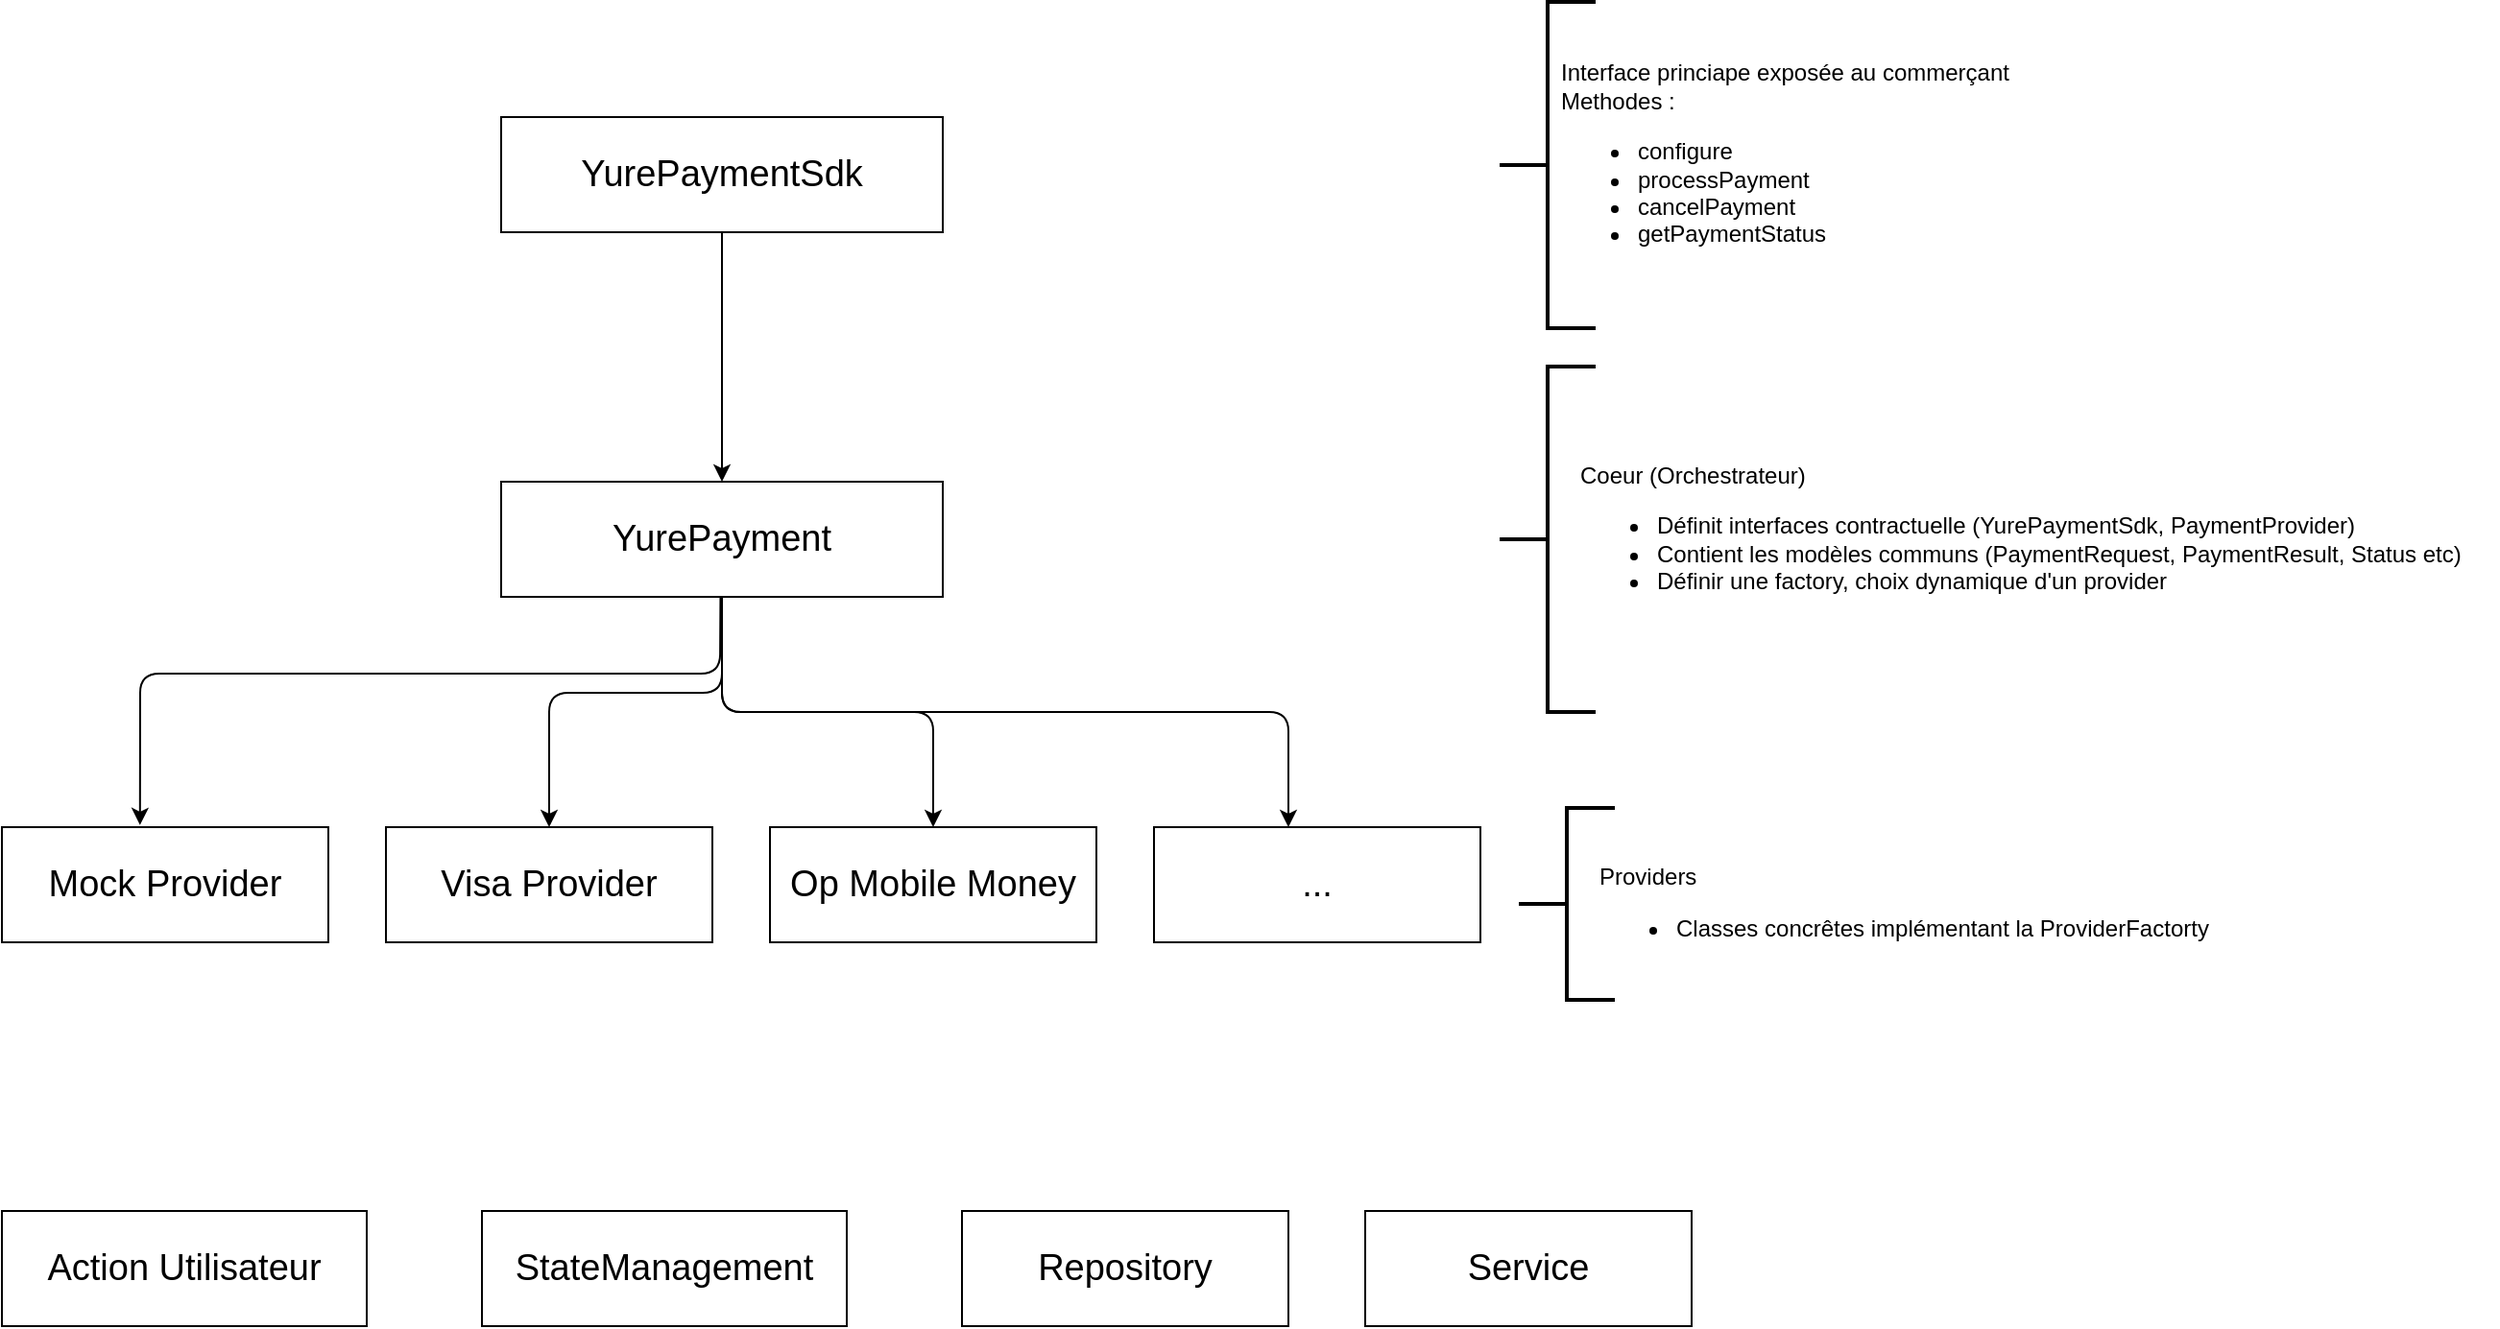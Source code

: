 <mxfile>
    <diagram id="ceSs7nOpFH8Mf7HSvsyP" name="Page-1">
        <mxGraphModel dx="2120" dy="2398" grid="1" gridSize="10" guides="1" tooltips="1" connect="1" arrows="1" fold="1" page="1" pageScale="1" pageWidth="850" pageHeight="1100" math="0" shadow="0">
            <root>
                <mxCell id="0"/>
                <mxCell id="1" parent="0"/>
                <mxCell id="3" value="&lt;font style=&quot;font-size: 19px;&quot;&gt;YurePaymentSdk&lt;/font&gt;" style="rounded=0;whiteSpace=wrap;html=1;" vertex="1" parent="1">
                    <mxGeometry x="-480" y="-970" width="230" height="60" as="geometry"/>
                </mxCell>
                <mxCell id="4" value="&lt;font style=&quot;font-size: 19px;&quot;&gt;YurePayment&lt;/font&gt;" style="rounded=0;whiteSpace=wrap;html=1;" vertex="1" parent="1">
                    <mxGeometry x="-480" y="-780" width="230" height="60" as="geometry"/>
                </mxCell>
                <mxCell id="5" value="&lt;font style=&quot;font-size: 19px;&quot;&gt;Mock Provider&lt;/font&gt;" style="rounded=0;whiteSpace=wrap;html=1;" vertex="1" parent="1">
                    <mxGeometry x="-740" y="-600" width="170" height="60" as="geometry"/>
                </mxCell>
                <mxCell id="6" value="&lt;font style=&quot;font-size: 19px;&quot;&gt;Visa Provider&lt;/font&gt;" style="rounded=0;whiteSpace=wrap;html=1;" vertex="1" parent="1">
                    <mxGeometry x="-540" y="-600" width="170" height="60" as="geometry"/>
                </mxCell>
                <mxCell id="7" value="&lt;span style=&quot;font-size: 19px;&quot;&gt;Op Mobile Money&lt;/span&gt;" style="rounded=0;whiteSpace=wrap;html=1;" vertex="1" parent="1">
                    <mxGeometry x="-340" y="-600" width="170" height="60" as="geometry"/>
                </mxCell>
                <mxCell id="8" value="&lt;font style=&quot;font-size: 19px;&quot;&gt;...&lt;/font&gt;" style="rounded=0;whiteSpace=wrap;html=1;" vertex="1" parent="1">
                    <mxGeometry x="-140" y="-600" width="170" height="60" as="geometry"/>
                </mxCell>
                <mxCell id="10" value="" style="ellipse;whiteSpace=wrap;html=1;align=center;aspect=fixed;fillColor=none;strokeColor=none;resizable=0;perimeter=centerPerimeter;rotatable=0;allowArrows=0;points=[];outlineConnect=1;" vertex="1" parent="1">
                    <mxGeometry x="-260" y="-640" width="10" height="10" as="geometry"/>
                </mxCell>
                <mxCell id="12" value="" style="strokeWidth=2;html=1;shape=mxgraph.flowchart.annotation_2;align=left;labelPosition=right;pointerEvents=1;" vertex="1" parent="1">
                    <mxGeometry x="40" y="-840" width="50" height="180" as="geometry"/>
                </mxCell>
                <mxCell id="13" value="" style="strokeWidth=2;html=1;shape=mxgraph.flowchart.annotation_2;align=left;labelPosition=right;pointerEvents=1;" vertex="1" parent="1">
                    <mxGeometry x="40" y="-1030" width="50" height="170" as="geometry"/>
                </mxCell>
                <mxCell id="14" value="Interface princiape exposée au commerçant&lt;div&gt;Methodes :&amp;nbsp;&lt;/div&gt;&lt;div&gt;&lt;ul&gt;&lt;li&gt;configure&lt;/li&gt;&lt;li&gt;processPayment&lt;/li&gt;&lt;li&gt;cancelPayment&lt;/li&gt;&lt;li&gt;getPaymentStatus&lt;/li&gt;&lt;/ul&gt;&lt;/div&gt;" style="text;html=1;align=left;verticalAlign=middle;resizable=0;points=[];autosize=1;strokeColor=none;fillColor=none;" vertex="1" parent="1">
                    <mxGeometry x="70" y="-1020" width="260" height="150" as="geometry"/>
                </mxCell>
                <mxCell id="15" value="Coeur (Orchestrateur)&lt;div&gt;&lt;ul&gt;&lt;li&gt;Définit interfaces contractuelle (YurePaymentSdk, PaymentProvider)&lt;/li&gt;&lt;li&gt;Contient les modèles communs (PaymentRequest, PaymentResult, Status etc)&lt;/li&gt;&lt;li&gt;Définir une factory, choix dynamique d&#39;un provider&lt;/li&gt;&lt;/ul&gt;&lt;/div&gt;" style="text;html=1;align=left;verticalAlign=middle;resizable=0;points=[];autosize=1;strokeColor=none;fillColor=none;" vertex="1" parent="1">
                    <mxGeometry x="80" y="-805" width="480" height="110" as="geometry"/>
                </mxCell>
                <mxCell id="16" value="" style="strokeWidth=2;html=1;shape=mxgraph.flowchart.annotation_2;align=left;labelPosition=right;pointerEvents=1;" vertex="1" parent="1">
                    <mxGeometry x="50" y="-610" width="50" height="100" as="geometry"/>
                </mxCell>
                <mxCell id="17" value="Providers&lt;div&gt;&lt;ul&gt;&lt;li&gt;Classes concrêtes implémentant la ProviderFactorty&lt;/li&gt;&lt;/ul&gt;&lt;/div&gt;" style="text;html=1;align=left;verticalAlign=middle;resizable=0;points=[];autosize=1;strokeColor=none;fillColor=none;" vertex="1" parent="1">
                    <mxGeometry x="90" y="-590" width="340" height="70" as="geometry"/>
                </mxCell>
                <mxCell id="18" value="" style="endArrow=classic;html=1;exitX=0.5;exitY=1;exitDx=0;exitDy=0;entryX=0.5;entryY=0;entryDx=0;entryDy=0;" edge="1" parent="1" source="3" target="4">
                    <mxGeometry width="50" height="50" relative="1" as="geometry">
                        <mxPoint x="-230" y="-560" as="sourcePoint"/>
                        <mxPoint x="-180" y="-610" as="targetPoint"/>
                    </mxGeometry>
                </mxCell>
                <mxCell id="19" value="" style="endArrow=classic;html=1;exitX=0.5;exitY=1;exitDx=0;exitDy=0;entryX=0.423;entryY=-0.018;entryDx=0;entryDy=0;entryPerimeter=0;" edge="1" parent="1" target="5">
                    <mxGeometry width="50" height="50" relative="1" as="geometry">
                        <mxPoint x="-365.77" y="-720" as="sourcePoint"/>
                        <mxPoint x="-365.77" y="-590" as="targetPoint"/>
                        <Array as="points">
                            <mxPoint x="-366" y="-680"/>
                            <mxPoint x="-668" y="-680"/>
                        </Array>
                    </mxGeometry>
                </mxCell>
                <mxCell id="20" value="" style="endArrow=classic;html=1;entryX=0.5;entryY=0;entryDx=0;entryDy=0;exitX=0.5;exitY=1;exitDx=0;exitDy=0;" edge="1" parent="1" source="4" target="6">
                    <mxGeometry width="50" height="50" relative="1" as="geometry">
                        <mxPoint x="-370" y="-720" as="sourcePoint"/>
                        <mxPoint x="-658" y="-591" as="targetPoint"/>
                        <Array as="points">
                            <mxPoint x="-365" y="-670"/>
                            <mxPoint x="-455" y="-670"/>
                        </Array>
                    </mxGeometry>
                </mxCell>
                <mxCell id="21" value="" style="endArrow=classic;html=1;entryX=0.5;entryY=0;entryDx=0;entryDy=0;exitX=0.5;exitY=1;exitDx=0;exitDy=0;" edge="1" parent="1" source="4" target="7">
                    <mxGeometry width="50" height="50" relative="1" as="geometry">
                        <mxPoint x="-355" y="-710" as="sourcePoint"/>
                        <mxPoint x="-445" y="-590" as="targetPoint"/>
                        <Array as="points">
                            <mxPoint x="-365" y="-660"/>
                            <mxPoint x="-255" y="-660"/>
                        </Array>
                    </mxGeometry>
                </mxCell>
                <mxCell id="22" value="" style="endArrow=classic;html=1;entryX=0.5;entryY=0;entryDx=0;entryDy=0;exitX=0.5;exitY=1;exitDx=0;exitDy=0;" edge="1" parent="1" source="4">
                    <mxGeometry width="50" height="50" relative="1" as="geometry">
                        <mxPoint x="-180" y="-720" as="sourcePoint"/>
                        <mxPoint x="-70" y="-600" as="targetPoint"/>
                        <Array as="points">
                            <mxPoint x="-365" y="-660"/>
                            <mxPoint x="-70" y="-660"/>
                        </Array>
                    </mxGeometry>
                </mxCell>
                <mxCell id="24" value="&lt;font style=&quot;font-size: 19px;&quot;&gt;Repository&lt;/font&gt;" style="rounded=0;whiteSpace=wrap;html=1;" vertex="1" parent="1">
                    <mxGeometry x="-240" y="-400" width="170" height="60" as="geometry"/>
                </mxCell>
                <mxCell id="25" value="&lt;font style=&quot;font-size: 19px;&quot;&gt;StateManagement&lt;/font&gt;" style="rounded=0;whiteSpace=wrap;html=1;" vertex="1" parent="1">
                    <mxGeometry x="-490" y="-400" width="190" height="60" as="geometry"/>
                </mxCell>
                <mxCell id="26" value="&lt;font style=&quot;font-size: 19px;&quot;&gt;Service&lt;/font&gt;" style="rounded=0;whiteSpace=wrap;html=1;" vertex="1" parent="1">
                    <mxGeometry x="-30" y="-400" width="170" height="60" as="geometry"/>
                </mxCell>
                <mxCell id="27" value="&lt;font style=&quot;font-size: 19px;&quot;&gt;Action Utilisateur&lt;/font&gt;" style="rounded=0;whiteSpace=wrap;html=1;" vertex="1" parent="1">
                    <mxGeometry x="-740" y="-400" width="190" height="60" as="geometry"/>
                </mxCell>
            </root>
        </mxGraphModel>
    </diagram>
</mxfile>